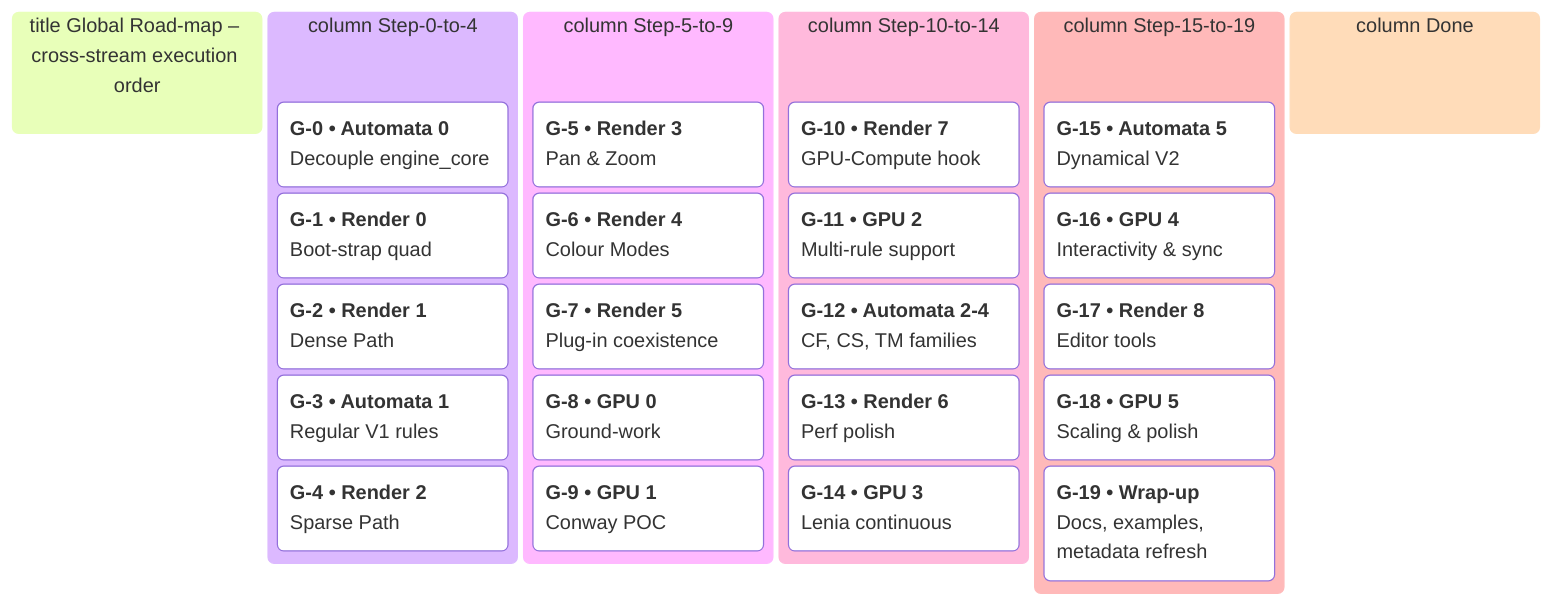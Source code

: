 kanban
    title Global Road‑map – cross‑stream execution order
    column Step‑0‑to‑4
        **G‑0 • Automata 0**<br/>Decouple engine_core
        **G‑1 • Render 0**<br/>Boot‑strap quad
        **G‑2 • Render 1**<br/>Dense Path
        **G‑3 • Automata 1**<br/>Regular V1 rules
        **G‑4 • Render 2**<br/>Sparse Path
    column Step‑5‑to‑9
        **G‑5 • Render 3**<br/>Pan & Zoom
        **G‑6 • Render 4**<br/>Colour Modes
        **G‑7 • Render 5**<br/>Plug‑in coexistence
        **G‑8 • GPU 0**<br/>Ground‑work
        **G‑9 • GPU 1**<br/>Conway POC
    column Step‑10‑to‑14
        **G‑10 • Render 7**<br/>GPU‑Compute hook
        **G‑11 • GPU 2**<br/>Multi‑rule support
        **G‑12 • Automata 2‑4**<br/>CF, CS, TM families
        **G‑13 • Render 6**<br/>Perf polish
        **G‑14 • GPU 3**<br/>Lenia continuous
    column Step‑15‑to‑19
        **G‑15 • Automata 5**<br/>Dynamical V2
        **G‑16 • GPU 4**<br/>Interactivity & sync
        **G‑17 • Render 8**<br/>Editor tools
        **G‑18 • GPU 5**<br/>Scaling & polish
        **G‑19 • Wrap‑up**<br/>Docs, examples, metadata refresh
    column Done